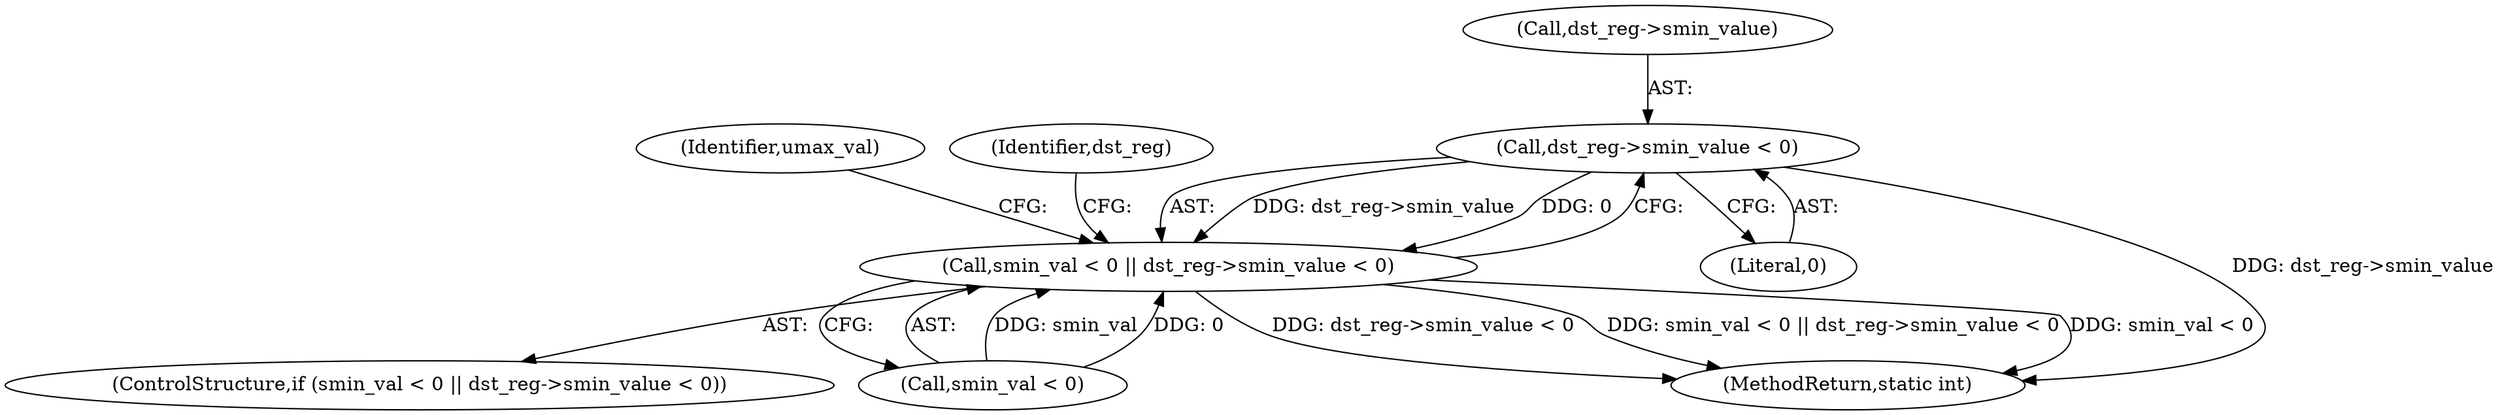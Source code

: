 digraph "0_linux_4374f256ce8182019353c0c639bb8d0695b4c941@pointer" {
"1000377" [label="(Call,dst_reg->smin_value < 0)"];
"1000373" [label="(Call,smin_val < 0 || dst_reg->smin_value < 0)"];
"1000391" [label="(Identifier,umax_val)"];
"1000374" [label="(Call,smin_val < 0)"];
"1000373" [label="(Call,smin_val < 0 || dst_reg->smin_value < 0)"];
"1000372" [label="(ControlStructure,if (smin_val < 0 || dst_reg->smin_value < 0))"];
"1000381" [label="(Literal,0)"];
"1000377" [label="(Call,dst_reg->smin_value < 0)"];
"1000769" [label="(MethodReturn,static int)"];
"1000384" [label="(Identifier,dst_reg)"];
"1000378" [label="(Call,dst_reg->smin_value)"];
"1000377" -> "1000373"  [label="AST: "];
"1000377" -> "1000381"  [label="CFG: "];
"1000378" -> "1000377"  [label="AST: "];
"1000381" -> "1000377"  [label="AST: "];
"1000373" -> "1000377"  [label="CFG: "];
"1000377" -> "1000769"  [label="DDG: dst_reg->smin_value"];
"1000377" -> "1000373"  [label="DDG: dst_reg->smin_value"];
"1000377" -> "1000373"  [label="DDG: 0"];
"1000373" -> "1000372"  [label="AST: "];
"1000373" -> "1000374"  [label="CFG: "];
"1000374" -> "1000373"  [label="AST: "];
"1000384" -> "1000373"  [label="CFG: "];
"1000391" -> "1000373"  [label="CFG: "];
"1000373" -> "1000769"  [label="DDG: dst_reg->smin_value < 0"];
"1000373" -> "1000769"  [label="DDG: smin_val < 0 || dst_reg->smin_value < 0"];
"1000373" -> "1000769"  [label="DDG: smin_val < 0"];
"1000374" -> "1000373"  [label="DDG: smin_val"];
"1000374" -> "1000373"  [label="DDG: 0"];
}

